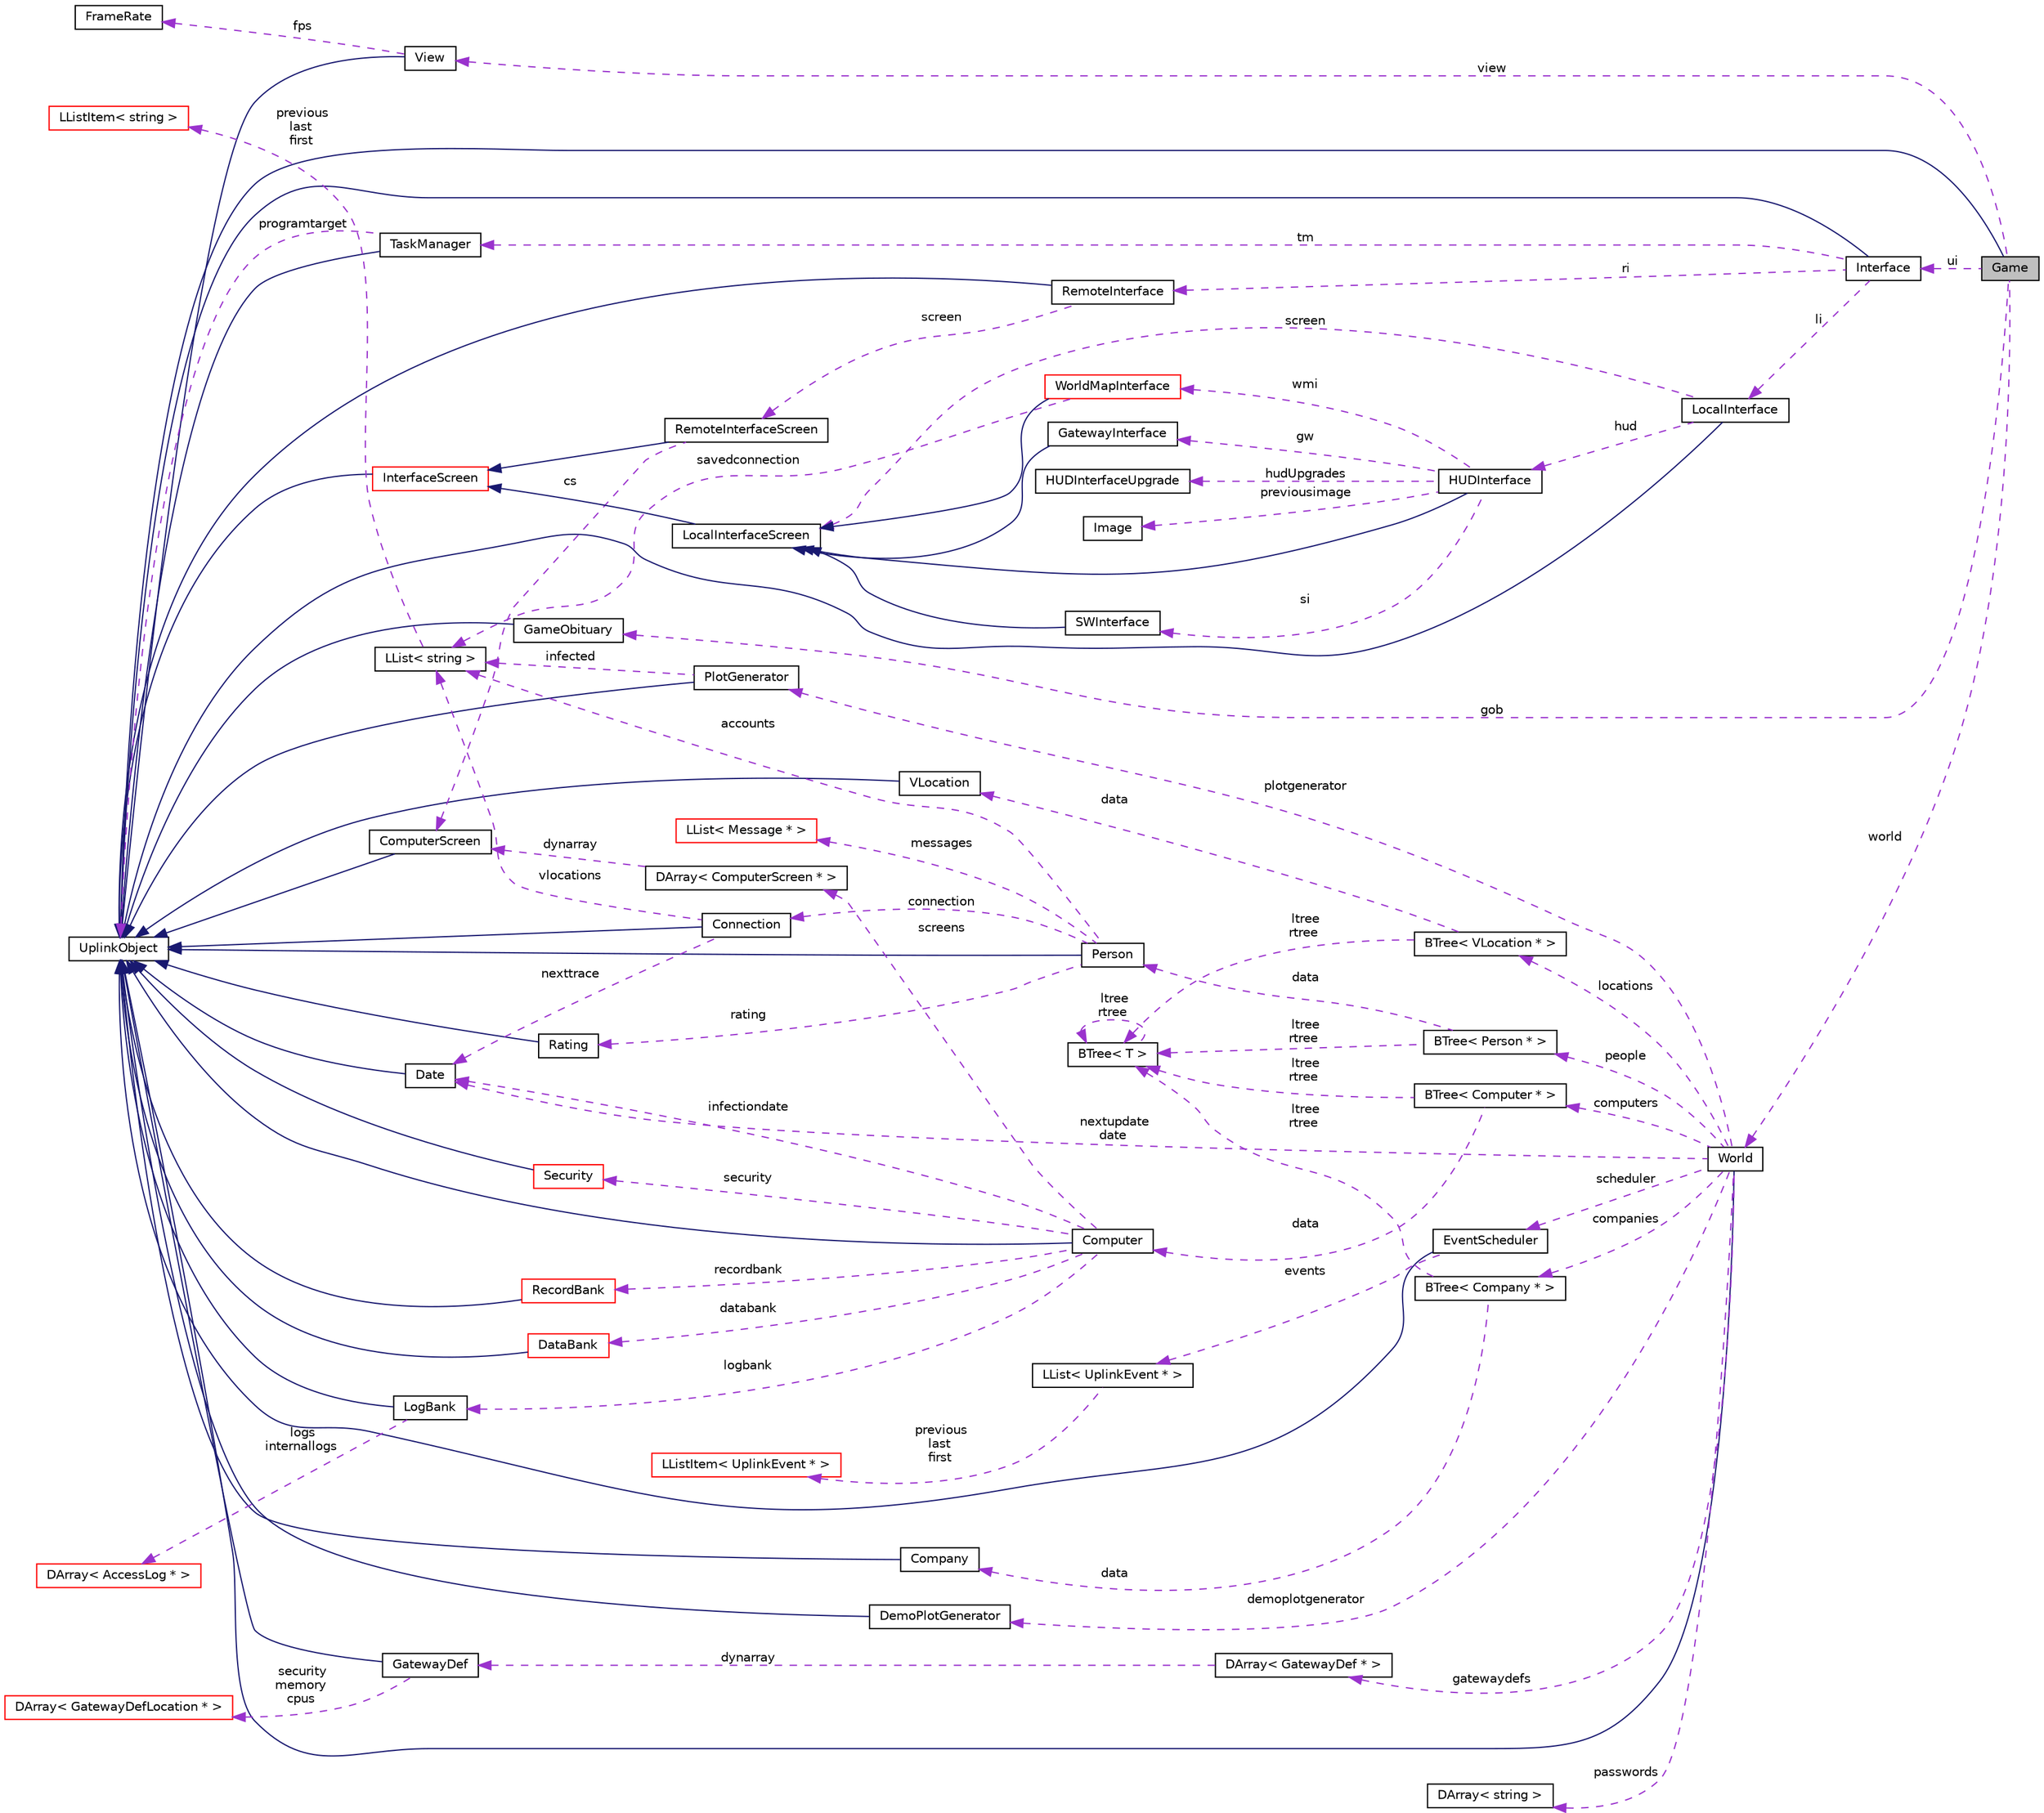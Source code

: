 digraph "Game"
{
 // LATEX_PDF_SIZE
  edge [fontname="Helvetica",fontsize="10",labelfontname="Helvetica",labelfontsize="10"];
  node [fontname="Helvetica",fontsize="10",shape=record];
  rankdir="LR";
  Node1 [label="Game",height=0.2,width=0.4,color="black", fillcolor="grey75", style="filled", fontcolor="black",tooltip=" "];
  Node2 -> Node1 [dir="back",color="midnightblue",fontsize="10",style="solid",fontname="Helvetica"];
  Node2 [label="UplinkObject",height=0.2,width=0.4,color="black", fillcolor="white", style="filled",URL="$classUplinkObject.html",tooltip="UplinkObject base class."];
  Node3 -> Node1 [dir="back",color="darkorchid3",fontsize="10",style="dashed",label=" view" ,fontname="Helvetica"];
  Node3 [label="View",height=0.2,width=0.4,color="black", fillcolor="white", style="filled",URL="$classView.html",tooltip=" "];
  Node2 -> Node3 [dir="back",color="midnightblue",fontsize="10",style="solid",fontname="Helvetica"];
  Node4 -> Node3 [dir="back",color="darkorchid3",fontsize="10",style="dashed",label=" fps" ,fontname="Helvetica"];
  Node4 [label="FrameRate",height=0.2,width=0.4,color="black", fillcolor="white", style="filled",URL="$classFrameRate.html",tooltip=" "];
  Node5 -> Node1 [dir="back",color="darkorchid3",fontsize="10",style="dashed",label=" gob" ,fontname="Helvetica"];
  Node5 [label="GameObituary",height=0.2,width=0.4,color="black", fillcolor="white", style="filled",URL="$classGameObituary.html",tooltip=" "];
  Node2 -> Node5 [dir="back",color="midnightblue",fontsize="10",style="solid",fontname="Helvetica"];
  Node6 -> Node1 [dir="back",color="darkorchid3",fontsize="10",style="dashed",label=" world" ,fontname="Helvetica"];
  Node6 [label="World",height=0.2,width=0.4,color="black", fillcolor="white", style="filled",URL="$classWorld.html",tooltip=" "];
  Node2 -> Node6 [dir="back",color="midnightblue",fontsize="10",style="solid",fontname="Helvetica"];
  Node7 -> Node6 [dir="back",color="darkorchid3",fontsize="10",style="dashed",label=" computers" ,fontname="Helvetica"];
  Node7 [label="BTree\< Computer * \>",height=0.2,width=0.4,color="black", fillcolor="white", style="filled",URL="$classBTree.html",tooltip=" "];
  Node8 -> Node7 [dir="back",color="darkorchid3",fontsize="10",style="dashed",label=" data" ,fontname="Helvetica"];
  Node8 [label="Computer",height=0.2,width=0.4,color="black", fillcolor="white", style="filled",URL="$classComputer.html",tooltip="Computer class object."];
  Node2 -> Node8 [dir="back",color="midnightblue",fontsize="10",style="solid",fontname="Helvetica"];
  Node9 -> Node8 [dir="back",color="darkorchid3",fontsize="10",style="dashed",label=" logbank" ,fontname="Helvetica"];
  Node9 [label="LogBank",height=0.2,width=0.4,color="black", fillcolor="white", style="filled",URL="$classLogBank.html",tooltip=" "];
  Node2 -> Node9 [dir="back",color="midnightblue",fontsize="10",style="solid",fontname="Helvetica"];
  Node10 -> Node9 [dir="back",color="darkorchid3",fontsize="10",style="dashed",label=" logs\ninternallogs" ,fontname="Helvetica"];
  Node10 [label="DArray\< AccessLog * \>",height=0.2,width=0.4,color="red", fillcolor="white", style="filled",URL="$classDArray.html",tooltip=" "];
  Node13 -> Node8 [dir="back",color="darkorchid3",fontsize="10",style="dashed",label=" recordbank" ,fontname="Helvetica"];
  Node13 [label="RecordBank",height=0.2,width=0.4,color="red", fillcolor="white", style="filled",URL="$classRecordBank.html",tooltip=" "];
  Node2 -> Node13 [dir="back",color="midnightblue",fontsize="10",style="solid",fontname="Helvetica"];
  Node20 -> Node8 [dir="back",color="darkorchid3",fontsize="10",style="dashed",label=" databank" ,fontname="Helvetica"];
  Node20 [label="DataBank",height=0.2,width=0.4,color="red", fillcolor="white", style="filled",URL="$classDataBank.html",tooltip=" "];
  Node2 -> Node20 [dir="back",color="midnightblue",fontsize="10",style="solid",fontname="Helvetica"];
  Node24 -> Node8 [dir="back",color="darkorchid3",fontsize="10",style="dashed",label=" screens" ,fontname="Helvetica"];
  Node24 [label="DArray\< ComputerScreen * \>",height=0.2,width=0.4,color="black", fillcolor="white", style="filled",URL="$classDArray.html",tooltip=" "];
  Node25 -> Node24 [dir="back",color="darkorchid3",fontsize="10",style="dashed",label=" dynarray" ,fontname="Helvetica"];
  Node25 [label="ComputerScreen",height=0.2,width=0.4,color="black", fillcolor="white", style="filled",URL="$classComputerScreen.html",tooltip=" "];
  Node2 -> Node25 [dir="back",color="midnightblue",fontsize="10",style="solid",fontname="Helvetica"];
  Node12 -> Node8 [dir="back",color="darkorchid3",fontsize="10",style="dashed",label=" infectiondate" ,fontname="Helvetica"];
  Node12 [label="Date",height=0.2,width=0.4,color="black", fillcolor="white", style="filled",URL="$classDate.html",tooltip=" "];
  Node2 -> Node12 [dir="back",color="midnightblue",fontsize="10",style="solid",fontname="Helvetica"];
  Node26 -> Node8 [dir="back",color="darkorchid3",fontsize="10",style="dashed",label=" security" ,fontname="Helvetica"];
  Node26 [label="Security",height=0.2,width=0.4,color="red", fillcolor="white", style="filled",URL="$classSecurity.html",tooltip=" "];
  Node2 -> Node26 [dir="back",color="midnightblue",fontsize="10",style="solid",fontname="Helvetica"];
  Node18 -> Node7 [dir="back",color="darkorchid3",fontsize="10",style="dashed",label=" ltree\nrtree" ,fontname="Helvetica"];
  Node18 [label="BTree\< T \>",height=0.2,width=0.4,color="black", fillcolor="white", style="filled",URL="$classBTree.html",tooltip=" "];
  Node18 -> Node18 [dir="back",color="darkorchid3",fontsize="10",style="dashed",label=" ltree\nrtree" ,fontname="Helvetica"];
  Node29 -> Node6 [dir="back",color="darkorchid3",fontsize="10",style="dashed",label=" plotgenerator" ,fontname="Helvetica"];
  Node29 [label="PlotGenerator",height=0.2,width=0.4,color="black", fillcolor="white", style="filled",URL="$classPlotGenerator.html",tooltip=" "];
  Node2 -> Node29 [dir="back",color="midnightblue",fontsize="10",style="solid",fontname="Helvetica"];
  Node30 -> Node29 [dir="back",color="darkorchid3",fontsize="10",style="dashed",label=" infected" ,fontname="Helvetica"];
  Node30 [label="LList\< string \>",height=0.2,width=0.4,color="black", fillcolor="white", style="filled",URL="$classLList.html",tooltip=" "];
  Node31 -> Node30 [dir="back",color="darkorchid3",fontsize="10",style="dashed",label=" previous\nlast\nfirst" ,fontname="Helvetica"];
  Node31 [label="LListItem\< string \>",height=0.2,width=0.4,color="red", fillcolor="white", style="filled",URL="$classLListItem.html",tooltip=" "];
  Node32 -> Node6 [dir="back",color="darkorchid3",fontsize="10",style="dashed",label=" companies" ,fontname="Helvetica"];
  Node32 [label="BTree\< Company * \>",height=0.2,width=0.4,color="black", fillcolor="white", style="filled",URL="$classBTree.html",tooltip=" "];
  Node33 -> Node32 [dir="back",color="darkorchid3",fontsize="10",style="dashed",label=" data" ,fontname="Helvetica"];
  Node33 [label="Company",height=0.2,width=0.4,color="black", fillcolor="white", style="filled",URL="$classCompany.html",tooltip=" "];
  Node2 -> Node33 [dir="back",color="midnightblue",fontsize="10",style="solid",fontname="Helvetica"];
  Node18 -> Node32 [dir="back",color="darkorchid3",fontsize="10",style="dashed",label=" ltree\nrtree" ,fontname="Helvetica"];
  Node34 -> Node6 [dir="back",color="darkorchid3",fontsize="10",style="dashed",label=" locations" ,fontname="Helvetica"];
  Node34 [label="BTree\< VLocation * \>",height=0.2,width=0.4,color="black", fillcolor="white", style="filled",URL="$classBTree.html",tooltip=" "];
  Node35 -> Node34 [dir="back",color="darkorchid3",fontsize="10",style="dashed",label=" data" ,fontname="Helvetica"];
  Node35 [label="VLocation",height=0.2,width=0.4,color="black", fillcolor="white", style="filled",URL="$classVLocation.html",tooltip=" "];
  Node2 -> Node35 [dir="back",color="midnightblue",fontsize="10",style="solid",fontname="Helvetica"];
  Node18 -> Node34 [dir="back",color="darkorchid3",fontsize="10",style="dashed",label=" ltree\nrtree" ,fontname="Helvetica"];
  Node36 -> Node6 [dir="back",color="darkorchid3",fontsize="10",style="dashed",label=" people" ,fontname="Helvetica"];
  Node36 [label="BTree\< Person * \>",height=0.2,width=0.4,color="black", fillcolor="white", style="filled",URL="$classBTree.html",tooltip=" "];
  Node37 -> Node36 [dir="back",color="darkorchid3",fontsize="10",style="dashed",label=" data" ,fontname="Helvetica"];
  Node37 [label="Person",height=0.2,width=0.4,color="black", fillcolor="white", style="filled",URL="$classPerson.html",tooltip=" "];
  Node2 -> Node37 [dir="back",color="midnightblue",fontsize="10",style="solid",fontname="Helvetica"];
  Node30 -> Node37 [dir="back",color="darkorchid3",fontsize="10",style="dashed",label=" accounts" ,fontname="Helvetica"];
  Node38 -> Node37 [dir="back",color="darkorchid3",fontsize="10",style="dashed",label=" messages" ,fontname="Helvetica"];
  Node38 [label="LList\< Message * \>",height=0.2,width=0.4,color="red", fillcolor="white", style="filled",URL="$classLList.html",tooltip=" "];
  Node41 -> Node37 [dir="back",color="darkorchid3",fontsize="10",style="dashed",label=" rating" ,fontname="Helvetica"];
  Node41 [label="Rating",height=0.2,width=0.4,color="black", fillcolor="white", style="filled",URL="$classRating.html",tooltip=" "];
  Node2 -> Node41 [dir="back",color="midnightblue",fontsize="10",style="solid",fontname="Helvetica"];
  Node42 -> Node37 [dir="back",color="darkorchid3",fontsize="10",style="dashed",label=" connection" ,fontname="Helvetica"];
  Node42 [label="Connection",height=0.2,width=0.4,color="black", fillcolor="white", style="filled",URL="$classConnection.html",tooltip=" "];
  Node2 -> Node42 [dir="back",color="midnightblue",fontsize="10",style="solid",fontname="Helvetica"];
  Node30 -> Node42 [dir="back",color="darkorchid3",fontsize="10",style="dashed",label=" vlocations" ,fontname="Helvetica"];
  Node12 -> Node42 [dir="back",color="darkorchid3",fontsize="10",style="dashed",label=" nexttrace" ,fontname="Helvetica"];
  Node18 -> Node36 [dir="back",color="darkorchid3",fontsize="10",style="dashed",label=" ltree\nrtree" ,fontname="Helvetica"];
  Node43 -> Node6 [dir="back",color="darkorchid3",fontsize="10",style="dashed",label=" passwords" ,fontname="Helvetica"];
  Node43 [label="DArray\< string \>",height=0.2,width=0.4,color="black", fillcolor="white", style="filled",URL="$classDArray.html",tooltip=" "];
  Node44 -> Node6 [dir="back",color="darkorchid3",fontsize="10",style="dashed",label=" scheduler" ,fontname="Helvetica"];
  Node44 [label="EventScheduler",height=0.2,width=0.4,color="black", fillcolor="white", style="filled",URL="$classEventScheduler.html",tooltip="Event Scheduler Class."];
  Node2 -> Node44 [dir="back",color="midnightblue",fontsize="10",style="solid",fontname="Helvetica"];
  Node45 -> Node44 [dir="back",color="darkorchid3",fontsize="10",style="dashed",label=" events" ,fontname="Helvetica"];
  Node45 [label="LList\< UplinkEvent * \>",height=0.2,width=0.4,color="black", fillcolor="white", style="filled",URL="$classLList.html",tooltip=" "];
  Node46 -> Node45 [dir="back",color="darkorchid3",fontsize="10",style="dashed",label=" previous\nlast\nfirst" ,fontname="Helvetica"];
  Node46 [label="LListItem\< UplinkEvent * \>",height=0.2,width=0.4,color="red", fillcolor="white", style="filled",URL="$classLListItem.html",tooltip=" "];
  Node12 -> Node6 [dir="back",color="darkorchid3",fontsize="10",style="dashed",label=" nextupdate\ndate" ,fontname="Helvetica"];
  Node48 -> Node6 [dir="back",color="darkorchid3",fontsize="10",style="dashed",label=" demoplotgenerator" ,fontname="Helvetica"];
  Node48 [label="DemoPlotGenerator",height=0.2,width=0.4,color="black", fillcolor="white", style="filled",URL="$classDemoPlotGenerator.html",tooltip=" "];
  Node2 -> Node48 [dir="back",color="midnightblue",fontsize="10",style="solid",fontname="Helvetica"];
  Node49 -> Node6 [dir="back",color="darkorchid3",fontsize="10",style="dashed",label=" gatewaydefs" ,fontname="Helvetica"];
  Node49 [label="DArray\< GatewayDef * \>",height=0.2,width=0.4,color="black", fillcolor="white", style="filled",URL="$classDArray.html",tooltip=" "];
  Node50 -> Node49 [dir="back",color="darkorchid3",fontsize="10",style="dashed",label=" dynarray" ,fontname="Helvetica"];
  Node50 [label="GatewayDef",height=0.2,width=0.4,color="black", fillcolor="white", style="filled",URL="$classGatewayDef.html",tooltip=" "];
  Node2 -> Node50 [dir="back",color="midnightblue",fontsize="10",style="solid",fontname="Helvetica"];
  Node51 -> Node50 [dir="back",color="darkorchid3",fontsize="10",style="dashed",label=" security\nmemory\ncpus" ,fontname="Helvetica"];
  Node51 [label="DArray\< GatewayDefLocation * \>",height=0.2,width=0.4,color="red", fillcolor="white", style="filled",URL="$classDArray.html",tooltip=" "];
  Node53 -> Node1 [dir="back",color="darkorchid3",fontsize="10",style="dashed",label=" ui" ,fontname="Helvetica"];
  Node53 [label="Interface",height=0.2,width=0.4,color="black", fillcolor="white", style="filled",URL="$classInterface.html",tooltip=" "];
  Node2 -> Node53 [dir="back",color="midnightblue",fontsize="10",style="solid",fontname="Helvetica"];
  Node54 -> Node53 [dir="back",color="darkorchid3",fontsize="10",style="dashed",label=" li" ,fontname="Helvetica"];
  Node54 [label="LocalInterface",height=0.2,width=0.4,color="black", fillcolor="white", style="filled",URL="$classLocalInterface.html",tooltip="Local Interface Class."];
  Node2 -> Node54 [dir="back",color="midnightblue",fontsize="10",style="solid",fontname="Helvetica"];
  Node55 -> Node54 [dir="back",color="darkorchid3",fontsize="10",style="dashed",label=" hud" ,fontname="Helvetica"];
  Node55 [label="HUDInterface",height=0.2,width=0.4,color="black", fillcolor="white", style="filled",URL="$classHUDInterface.html",tooltip="Screen that shows worldmap, main toolbar, services, messages, etc."];
  Node56 -> Node55 [dir="back",color="midnightblue",fontsize="10",style="solid",fontname="Helvetica"];
  Node56 [label="LocalInterfaceScreen",height=0.2,width=0.4,color="black", fillcolor="white", style="filled",URL="$classLocalInterfaceScreen.html",tooltip="Screen that provides basic functionality of other screens."];
  Node57 -> Node56 [dir="back",color="midnightblue",fontsize="10",style="solid",fontname="Helvetica"];
  Node57 [label="InterfaceScreen",height=0.2,width=0.4,color="red", fillcolor="white", style="filled",URL="$classInterfaceScreen.html",tooltip="InterfaceScreen Class Object."];
  Node2 -> Node57 [dir="back",color="midnightblue",fontsize="10",style="solid",fontname="Helvetica"];
  Node59 -> Node55 [dir="back",color="darkorchid3",fontsize="10",style="dashed",label=" si" ,fontname="Helvetica"];
  Node59 [label="SWInterface",height=0.2,width=0.4,color="black", fillcolor="white", style="filled",URL="$classSWInterface.html",tooltip="Screen that displays \"Start\" button."];
  Node56 -> Node59 [dir="back",color="midnightblue",fontsize="10",style="solid",fontname="Helvetica"];
  Node60 -> Node55 [dir="back",color="darkorchid3",fontsize="10",style="dashed",label=" wmi" ,fontname="Helvetica"];
  Node60 [label="WorldMapInterface",height=0.2,width=0.4,color="red", fillcolor="white", style="filled",URL="$classWorldMapInterface.html",tooltip="Screen that shows the world map."];
  Node56 -> Node60 [dir="back",color="midnightblue",fontsize="10",style="solid",fontname="Helvetica"];
  Node30 -> Node60 [dir="back",color="darkorchid3",fontsize="10",style="dashed",label=" savedconnection" ,fontname="Helvetica"];
  Node70 -> Node55 [dir="back",color="darkorchid3",fontsize="10",style="dashed",label=" hudUpgrades" ,fontname="Helvetica"];
  Node70 [label="HUDInterfaceUpgrade",height=0.2,width=0.4,color="black", fillcolor="white", style="filled",URL="$structHUDInterfaceUpgrade.html",tooltip=" "];
  Node71 -> Node55 [dir="back",color="darkorchid3",fontsize="10",style="dashed",label=" previousimage" ,fontname="Helvetica"];
  Node71 [label="Image",height=0.2,width=0.4,color="black", fillcolor="white", style="filled",URL="$classImage.html",tooltip=" "];
  Node72 -> Node55 [dir="back",color="darkorchid3",fontsize="10",style="dashed",label=" gw" ,fontname="Helvetica"];
  Node72 [label="GatewayInterface",height=0.2,width=0.4,color="black", fillcolor="white", style="filled",URL="$classGatewayInterface.html",tooltip="Screen that shows the current gateway and upgrades."];
  Node56 -> Node72 [dir="back",color="midnightblue",fontsize="10",style="solid",fontname="Helvetica"];
  Node56 -> Node54 [dir="back",color="darkorchid3",fontsize="10",style="dashed",label=" screen" ,fontname="Helvetica"];
  Node73 -> Node53 [dir="back",color="darkorchid3",fontsize="10",style="dashed",label=" ri" ,fontname="Helvetica"];
  Node73 [label="RemoteInterface",height=0.2,width=0.4,color="black", fillcolor="white", style="filled",URL="$classRemoteInterface.html",tooltip=" "];
  Node2 -> Node73 [dir="back",color="midnightblue",fontsize="10",style="solid",fontname="Helvetica"];
  Node74 -> Node73 [dir="back",color="darkorchid3",fontsize="10",style="dashed",label=" screen" ,fontname="Helvetica"];
  Node74 [label="RemoteInterfaceScreen",height=0.2,width=0.4,color="black", fillcolor="white", style="filled",URL="$classRemoteInterfaceScreen.html",tooltip=" "];
  Node57 -> Node74 [dir="back",color="midnightblue",fontsize="10",style="solid",fontname="Helvetica"];
  Node25 -> Node74 [dir="back",color="darkorchid3",fontsize="10",style="dashed",label=" cs" ,fontname="Helvetica"];
  Node75 -> Node53 [dir="back",color="darkorchid3",fontsize="10",style="dashed",label=" tm" ,fontname="Helvetica"];
  Node75 [label="TaskManager",height=0.2,width=0.4,color="black", fillcolor="white", style="filled",URL="$classTaskManager.html",tooltip=" "];
  Node2 -> Node75 [dir="back",color="midnightblue",fontsize="10",style="solid",fontname="Helvetica"];
  Node2 -> Node75 [dir="back",color="darkorchid3",fontsize="10",style="dashed",label=" programtarget" ,fontname="Helvetica"];
}
